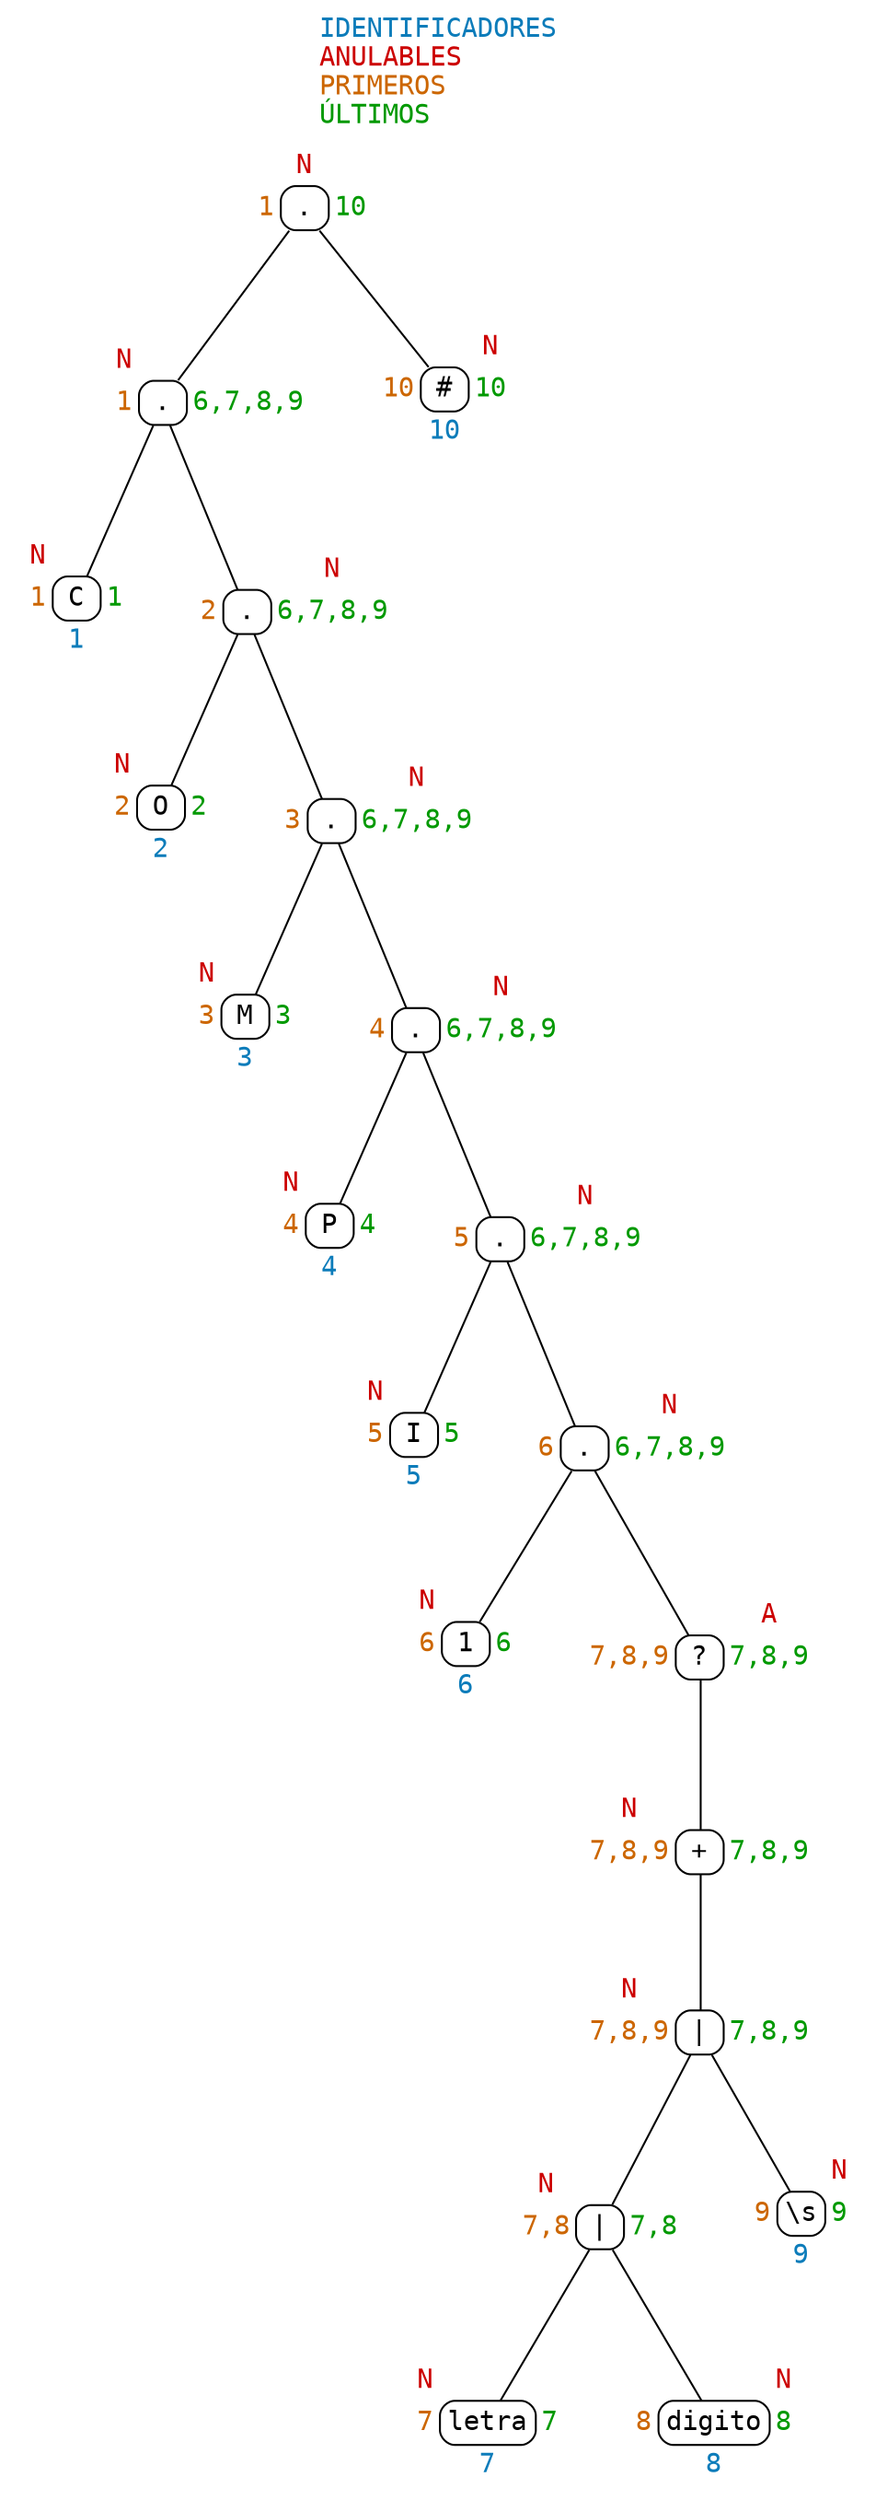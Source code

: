 digraph Tree {
	graph[fontname="Consolas" labelloc=t];
	node[shape = plaintext fontname="Consolas"];
	edge[dir = none];
	label=<<font color="#0C7CBA">IDENTIFICADORES</font><br align="left"/><font color="#CC0000">ANULABLES</font><br align="left"/><font color="#CC6600">PRIMEROS</font><br align="left"/><font color="#009900">ÚLTIMOS</font><br align="left"/>>;
	node20[label=<<table border="0" cellspacing="0" cellpadding="3"><tr><td></td><td><font color="#CC0000">N</font></td><td></td></tr><tr><td><font color="#CC6600">1</font></td><td border="1" style="rounded" port="p20" width="25">.</td><td><font color="#009900">10</font></td></tr><tr><td></td><td></td><td></td></tr></table>>];
	node19[label=<<table border="0" cellspacing="0" cellpadding="3"><tr><td><font color="#CC0000">N</font></td><td></td><td></td></tr><tr><td><font color="#CC6600">1</font></td><td border="1" style="rounded" port="p19" width="25">.</td><td><font color="#009900">6,7,8,9</font></td></tr><tr><td></td><td></td><td></td></tr></table>>];
	node18[label=<<table border="0" cellspacing="0" cellpadding="3"><tr><td><font color="#CC0000">N</font></td><td></td><td></td></tr><tr><td><font color="#CC6600">1</font></td><td border="1" style="rounded" port="p18" width="25">C</td><td><font color="#009900">1</font></td></tr><tr><td></td><td><font color="#0C7CBA">1</font></td><td></td></tr></table>>];
	node19:p19 -> node18:p18;
	node17[label=<<table border="0" cellspacing="0" cellpadding="3"><tr><td></td><td></td><td><font color="#CC0000">N</font></td></tr><tr><td><font color="#CC6600">2</font></td><td border="1" style="rounded" port="p17" width="25">.</td><td><font color="#009900">6,7,8,9</font></td></tr><tr><td></td><td></td><td></td></tr></table>>];
	node16[label=<<table border="0" cellspacing="0" cellpadding="3"><tr><td><font color="#CC0000">N</font></td><td></td><td></td></tr><tr><td><font color="#CC6600">2</font></td><td border="1" style="rounded" port="p16" width="25">O</td><td><font color="#009900">2</font></td></tr><tr><td></td><td><font color="#0C7CBA">2</font></td><td></td></tr></table>>];
	node17:p17 -> node16:p16;
	node15[label=<<table border="0" cellspacing="0" cellpadding="3"><tr><td></td><td></td><td><font color="#CC0000">N</font></td></tr><tr><td><font color="#CC6600">3</font></td><td border="1" style="rounded" port="p15" width="25">.</td><td><font color="#009900">6,7,8,9</font></td></tr><tr><td></td><td></td><td></td></tr></table>>];
	node14[label=<<table border="0" cellspacing="0" cellpadding="3"><tr><td><font color="#CC0000">N</font></td><td></td><td></td></tr><tr><td><font color="#CC6600">3</font></td><td border="1" style="rounded" port="p14" width="25">M</td><td><font color="#009900">3</font></td></tr><tr><td></td><td><font color="#0C7CBA">3</font></td><td></td></tr></table>>];
	node15:p15 -> node14:p14;
	node13[label=<<table border="0" cellspacing="0" cellpadding="3"><tr><td></td><td></td><td><font color="#CC0000">N</font></td></tr><tr><td><font color="#CC6600">4</font></td><td border="1" style="rounded" port="p13" width="25">.</td><td><font color="#009900">6,7,8,9</font></td></tr><tr><td></td><td></td><td></td></tr></table>>];
	node12[label=<<table border="0" cellspacing="0" cellpadding="3"><tr><td><font color="#CC0000">N</font></td><td></td><td></td></tr><tr><td><font color="#CC6600">4</font></td><td border="1" style="rounded" port="p12" width="25">P</td><td><font color="#009900">4</font></td></tr><tr><td></td><td><font color="#0C7CBA">4</font></td><td></td></tr></table>>];
	node13:p13 -> node12:p12;
	node11[label=<<table border="0" cellspacing="0" cellpadding="3"><tr><td></td><td></td><td><font color="#CC0000">N</font></td></tr><tr><td><font color="#CC6600">5</font></td><td border="1" style="rounded" port="p11" width="25">.</td><td><font color="#009900">6,7,8,9</font></td></tr><tr><td></td><td></td><td></td></tr></table>>];
	node10[label=<<table border="0" cellspacing="0" cellpadding="3"><tr><td><font color="#CC0000">N</font></td><td></td><td></td></tr><tr><td><font color="#CC6600">5</font></td><td border="1" style="rounded" port="p10" width="25">I</td><td><font color="#009900">5</font></td></tr><tr><td></td><td><font color="#0C7CBA">5</font></td><td></td></tr></table>>];
	node11:p11 -> node10:p10;
	node9[label=<<table border="0" cellspacing="0" cellpadding="3"><tr><td></td><td></td><td><font color="#CC0000">N</font></td></tr><tr><td><font color="#CC6600">6</font></td><td border="1" style="rounded" port="p9" width="25">.</td><td><font color="#009900">6,7,8,9</font></td></tr><tr><td></td><td></td><td></td></tr></table>>];
	node8[label=<<table border="0" cellspacing="0" cellpadding="3"><tr><td><font color="#CC0000">N</font></td><td></td><td></td></tr><tr><td><font color="#CC6600">6</font></td><td border="1" style="rounded" port="p8" width="25">1</td><td><font color="#009900">6</font></td></tr><tr><td></td><td><font color="#0C7CBA">6</font></td><td></td></tr></table>>];
	node9:p9 -> node8:p8;
	node7[label=<<table border="0" cellspacing="0" cellpadding="3"><tr><td></td><td></td><td><font color="#CC0000">A</font></td></tr><tr><td><font color="#CC6600">7,8,9</font></td><td border="1" style="rounded" port="p7" width="25">?</td><td><font color="#009900">7,8,9</font></td></tr><tr><td></td><td></td><td></td></tr></table>>];
	node6[label=<<table border="0" cellspacing="0" cellpadding="3"><tr><td><font color="#CC0000">N</font></td><td></td><td></td></tr><tr><td><font color="#CC6600">7,8,9</font></td><td border="1" style="rounded" port="p6" width="25">+</td><td><font color="#009900">7,8,9</font></td></tr><tr><td></td><td></td><td></td></tr></table>>];
	node5[label=<<table border="0" cellspacing="0" cellpadding="3"><tr><td><font color="#CC0000">N</font></td><td></td><td></td></tr><tr><td><font color="#CC6600">7,8,9</font></td><td border="1" style="rounded" port="p5" width="25">|</td><td><font color="#009900">7,8,9</font></td></tr><tr><td></td><td></td><td></td></tr></table>>];
	node4[label=<<table border="0" cellspacing="0" cellpadding="3"><tr><td><font color="#CC0000">N</font></td><td></td><td></td></tr><tr><td><font color="#CC6600">7,8</font></td><td border="1" style="rounded" port="p4" width="25">|</td><td><font color="#009900">7,8</font></td></tr><tr><td></td><td></td><td></td></tr></table>>];
	node3[label=<<table border="0" cellspacing="0" cellpadding="3"><tr><td><font color="#CC0000">N</font></td><td></td><td></td></tr><tr><td><font color="#CC6600">7</font></td><td border="1" style="rounded" port="p3" width="25">letra</td><td><font color="#009900">7</font></td></tr><tr><td></td><td><font color="#0C7CBA">7</font></td><td></td></tr></table>>];
	node4:p4 -> node3:p3;
	node2[label=<<table border="0" cellspacing="0" cellpadding="3"><tr><td></td><td></td><td><font color="#CC0000">N</font></td></tr><tr><td><font color="#CC6600">8</font></td><td border="1" style="rounded" port="p2" width="25">digito</td><td><font color="#009900">8</font></td></tr><tr><td></td><td><font color="#0C7CBA">8</font></td><td></td></tr></table>>];
	node4:p4 -> node2:p2;
	node5:p5 -> node4:p4;
	node1[label=<<table border="0" cellspacing="0" cellpadding="3"><tr><td></td><td></td><td><font color="#CC0000">N</font></td></tr><tr><td><font color="#CC6600">9</font></td><td border="1" style="rounded" port="p1" width="25">&#92;&#92;s</td><td><font color="#009900">9</font></td></tr><tr><td></td><td><font color="#0C7CBA">9</font></td><td></td></tr></table>>];
	node5:p5 -> node1:p1;
	node6:p6 -> node5:p5;
	node7:p7 -> node6:p6;
	node9:p9 -> node7:p7;
	node11:p11 -> node9:p9;
	node13:p13 -> node11:p11;
	node15:p15 -> node13:p13;
	node17:p17 -> node15:p15;
	node19:p19 -> node17:p17;
	node20:p20 -> node19:p19;
	node0[label=<<table border="0" cellspacing="0" cellpadding="3"><tr><td></td><td></td><td><font color="#CC0000">N</font></td></tr><tr><td><font color="#CC6600">10</font></td><td border="1" style="rounded" port="p0" width="25">#</td><td><font color="#009900">10</font></td></tr><tr><td></td><td><font color="#0C7CBA">10</font></td><td></td></tr></table>>];
	node20:p20 -> node0:p0;
}